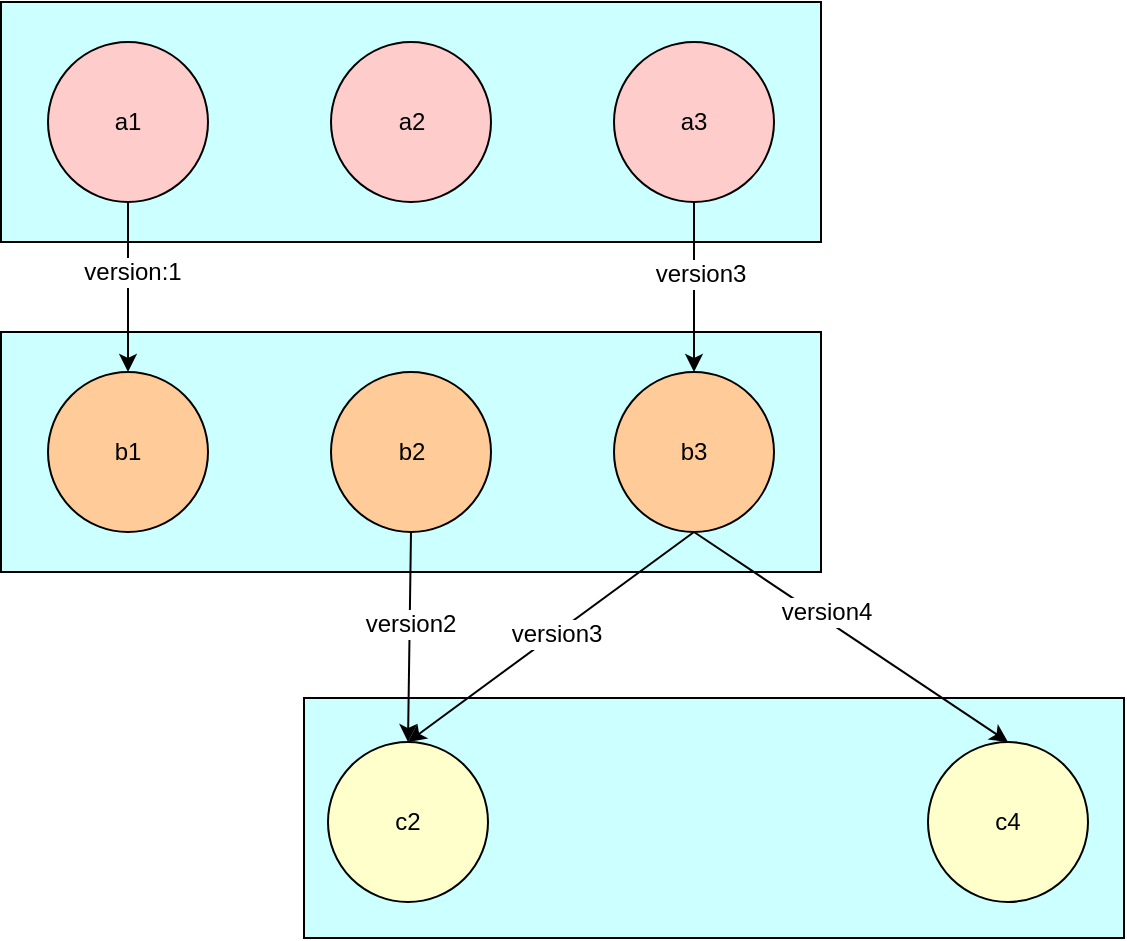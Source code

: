<mxfile version="10.6.9" type="github"><diagram id="b6e5_z-9YLKIxBqklzKt" name="Page-1"><mxGraphModel dx="1398" dy="742" grid="1" gridSize="10" guides="1" tooltips="1" connect="1" arrows="1" fold="1" page="1" pageScale="1" pageWidth="827" pageHeight="1169" math="0" shadow="0"><root><mxCell id="0"/><mxCell id="1" parent="0"/><mxCell id="BsnC9bGFobeYfIP5ALmM-27" value="" style="rounded=0;whiteSpace=wrap;html=1;fillColor=#CCFFFF;" vertex="1" parent="1"><mxGeometry x="218" y="608" width="410" height="120" as="geometry"/></mxCell><mxCell id="BsnC9bGFobeYfIP5ALmM-26" value="" style="rounded=0;whiteSpace=wrap;html=1;fillColor=#CCFFFF;" vertex="1" parent="1"><mxGeometry x="66.5" y="425" width="410" height="120" as="geometry"/></mxCell><mxCell id="BsnC9bGFobeYfIP5ALmM-25" value="" style="rounded=0;whiteSpace=wrap;html=1;fillColor=#CCFFFF;" vertex="1" parent="1"><mxGeometry x="66.5" y="260" width="410" height="120" as="geometry"/></mxCell><mxCell id="BsnC9bGFobeYfIP5ALmM-20" style="edgeStyle=none;rounded=0;orthogonalLoop=1;jettySize=auto;html=1;exitX=0.5;exitY=1;exitDx=0;exitDy=0;entryX=0.5;entryY=0;entryDx=0;entryDy=0;" edge="1" parent="1" source="BsnC9bGFobeYfIP5ALmM-1" target="BsnC9bGFobeYfIP5ALmM-4"><mxGeometry relative="1" as="geometry"/></mxCell><mxCell id="BsnC9bGFobeYfIP5ALmM-28" value="version:1" style="text;html=1;resizable=0;points=[];align=center;verticalAlign=middle;labelBackgroundColor=#ffffff;" vertex="1" connectable="0" parent="BsnC9bGFobeYfIP5ALmM-20"><mxGeometry x="-0.176" y="2" relative="1" as="geometry"><mxPoint as="offset"/></mxGeometry></mxCell><mxCell id="BsnC9bGFobeYfIP5ALmM-1" value="a1" style="ellipse;whiteSpace=wrap;html=1;aspect=fixed;fillColor=#FFCCCC;" vertex="1" parent="1"><mxGeometry x="90" y="280" width="80" height="80" as="geometry"/></mxCell><mxCell id="BsnC9bGFobeYfIP5ALmM-2" value="a2" style="ellipse;whiteSpace=wrap;html=1;aspect=fixed;fillColor=#FFCCCC;" vertex="1" parent="1"><mxGeometry x="231.5" y="280" width="80" height="80" as="geometry"/></mxCell><mxCell id="BsnC9bGFobeYfIP5ALmM-22" style="edgeStyle=none;rounded=0;orthogonalLoop=1;jettySize=auto;html=1;exitX=0.5;exitY=1;exitDx=0;exitDy=0;entryX=0.5;entryY=0;entryDx=0;entryDy=0;" edge="1" parent="1" source="BsnC9bGFobeYfIP5ALmM-3" target="BsnC9bGFobeYfIP5ALmM-6"><mxGeometry relative="1" as="geometry"/></mxCell><mxCell id="BsnC9bGFobeYfIP5ALmM-30" value="version3" style="text;html=1;resizable=0;points=[];align=center;verticalAlign=middle;labelBackgroundColor=#ffffff;" vertex="1" connectable="0" parent="BsnC9bGFobeYfIP5ALmM-22"><mxGeometry x="-0.153" y="3" relative="1" as="geometry"><mxPoint as="offset"/></mxGeometry></mxCell><mxCell id="BsnC9bGFobeYfIP5ALmM-3" value="a3" style="ellipse;whiteSpace=wrap;html=1;aspect=fixed;fillColor=#FFCCCC;" vertex="1" parent="1"><mxGeometry x="373" y="280" width="80" height="80" as="geometry"/></mxCell><mxCell id="BsnC9bGFobeYfIP5ALmM-4" value="b1" style="ellipse;whiteSpace=wrap;html=1;aspect=fixed;fillColor=#FFCC99;" vertex="1" parent="1"><mxGeometry x="90" y="445" width="80" height="80" as="geometry"/></mxCell><mxCell id="BsnC9bGFobeYfIP5ALmM-21" style="edgeStyle=none;rounded=0;orthogonalLoop=1;jettySize=auto;html=1;exitX=0.5;exitY=1;exitDx=0;exitDy=0;entryX=0.5;entryY=0;entryDx=0;entryDy=0;" edge="1" parent="1" source="BsnC9bGFobeYfIP5ALmM-5" target="BsnC9bGFobeYfIP5ALmM-11"><mxGeometry relative="1" as="geometry"/></mxCell><mxCell id="BsnC9bGFobeYfIP5ALmM-29" value="version2" style="text;html=1;resizable=0;points=[];align=center;verticalAlign=middle;labelBackgroundColor=#ffffff;" vertex="1" connectable="0" parent="BsnC9bGFobeYfIP5ALmM-21"><mxGeometry x="-0.124" relative="1" as="geometry"><mxPoint as="offset"/></mxGeometry></mxCell><mxCell id="BsnC9bGFobeYfIP5ALmM-5" value="b2" style="ellipse;whiteSpace=wrap;html=1;aspect=fixed;fillColor=#FFCC99;" vertex="1" parent="1"><mxGeometry x="231.5" y="445" width="80" height="80" as="geometry"/></mxCell><mxCell id="BsnC9bGFobeYfIP5ALmM-23" style="edgeStyle=none;rounded=0;orthogonalLoop=1;jettySize=auto;html=1;exitX=0.5;exitY=1;exitDx=0;exitDy=0;entryX=0.5;entryY=0;entryDx=0;entryDy=0;" edge="1" parent="1" source="BsnC9bGFobeYfIP5ALmM-6" target="BsnC9bGFobeYfIP5ALmM-11"><mxGeometry relative="1" as="geometry"/></mxCell><mxCell id="BsnC9bGFobeYfIP5ALmM-31" value="version3" style="text;html=1;resizable=0;points=[];align=center;verticalAlign=middle;labelBackgroundColor=#ffffff;" vertex="1" connectable="0" parent="BsnC9bGFobeYfIP5ALmM-23"><mxGeometry x="-0.024" relative="1" as="geometry"><mxPoint as="offset"/></mxGeometry></mxCell><mxCell id="BsnC9bGFobeYfIP5ALmM-24" style="edgeStyle=none;rounded=0;orthogonalLoop=1;jettySize=auto;html=1;exitX=0.5;exitY=1;exitDx=0;exitDy=0;entryX=0.5;entryY=0;entryDx=0;entryDy=0;" edge="1" parent="1" source="BsnC9bGFobeYfIP5ALmM-6" target="BsnC9bGFobeYfIP5ALmM-12"><mxGeometry relative="1" as="geometry"/></mxCell><mxCell id="BsnC9bGFobeYfIP5ALmM-32" value="version4" style="text;html=1;resizable=0;points=[];align=center;verticalAlign=middle;labelBackgroundColor=#ffffff;" vertex="1" connectable="0" parent="BsnC9bGFobeYfIP5ALmM-24"><mxGeometry x="-0.192" y="3" relative="1" as="geometry"><mxPoint as="offset"/></mxGeometry></mxCell><mxCell id="BsnC9bGFobeYfIP5ALmM-6" value="b3" style="ellipse;whiteSpace=wrap;html=1;aspect=fixed;fillColor=#FFCC99;" vertex="1" parent="1"><mxGeometry x="373" y="445" width="80" height="80" as="geometry"/></mxCell><mxCell id="BsnC9bGFobeYfIP5ALmM-11" value="c2" style="ellipse;whiteSpace=wrap;html=1;aspect=fixed;fillColor=#FFFFCC;" vertex="1" parent="1"><mxGeometry x="230" y="630" width="80" height="80" as="geometry"/></mxCell><mxCell id="BsnC9bGFobeYfIP5ALmM-12" value="c4" style="ellipse;whiteSpace=wrap;html=1;aspect=fixed;fillColor=#FFFFCC;" vertex="1" parent="1"><mxGeometry x="530" y="630" width="80" height="80" as="geometry"/></mxCell></root></mxGraphModel></diagram></mxfile>